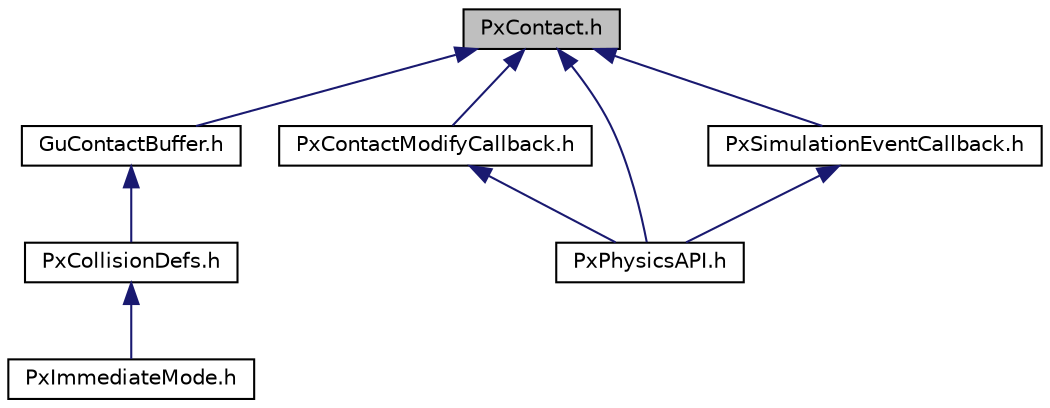 digraph "PxContact.h"
{
  edge [fontname="Helvetica",fontsize="10",labelfontname="Helvetica",labelfontsize="10"];
  node [fontname="Helvetica",fontsize="10",shape=record];
  Node0 [label="PxContact.h",height=0.2,width=0.4,color="black", fillcolor="grey75", style="filled", fontcolor="black"];
  Node0 -> Node1 [dir="back",color="midnightblue",fontsize="10",style="solid",fontname="Helvetica"];
  Node1 [label="GuContactBuffer.h",height=0.2,width=0.4,color="black", fillcolor="white", style="filled",URL="$GuContactBuffer_8h.html"];
  Node1 -> Node2 [dir="back",color="midnightblue",fontsize="10",style="solid",fontname="Helvetica"];
  Node2 [label="PxCollisionDefs.h",height=0.2,width=0.4,color="black", fillcolor="white", style="filled",URL="$PxCollisionDefs_8h.html"];
  Node2 -> Node3 [dir="back",color="midnightblue",fontsize="10",style="solid",fontname="Helvetica"];
  Node3 [label="PxImmediateMode.h",height=0.2,width=0.4,color="black", fillcolor="white", style="filled",URL="$PxImmediateMode_8h.html"];
  Node0 -> Node4 [dir="back",color="midnightblue",fontsize="10",style="solid",fontname="Helvetica"];
  Node4 [label="PxContactModifyCallback.h",height=0.2,width=0.4,color="black", fillcolor="white", style="filled",URL="$PxContactModifyCallback_8h.html"];
  Node4 -> Node5 [dir="back",color="midnightblue",fontsize="10",style="solid",fontname="Helvetica"];
  Node5 [label="PxPhysicsAPI.h",height=0.2,width=0.4,color="black", fillcolor="white", style="filled",URL="$PxPhysicsAPI_8h.html"];
  Node0 -> Node5 [dir="back",color="midnightblue",fontsize="10",style="solid",fontname="Helvetica"];
  Node0 -> Node6 [dir="back",color="midnightblue",fontsize="10",style="solid",fontname="Helvetica"];
  Node6 [label="PxSimulationEventCallback.h",height=0.2,width=0.4,color="black", fillcolor="white", style="filled",URL="$PxSimulationEventCallback_8h.html"];
  Node6 -> Node5 [dir="back",color="midnightblue",fontsize="10",style="solid",fontname="Helvetica"];
}
